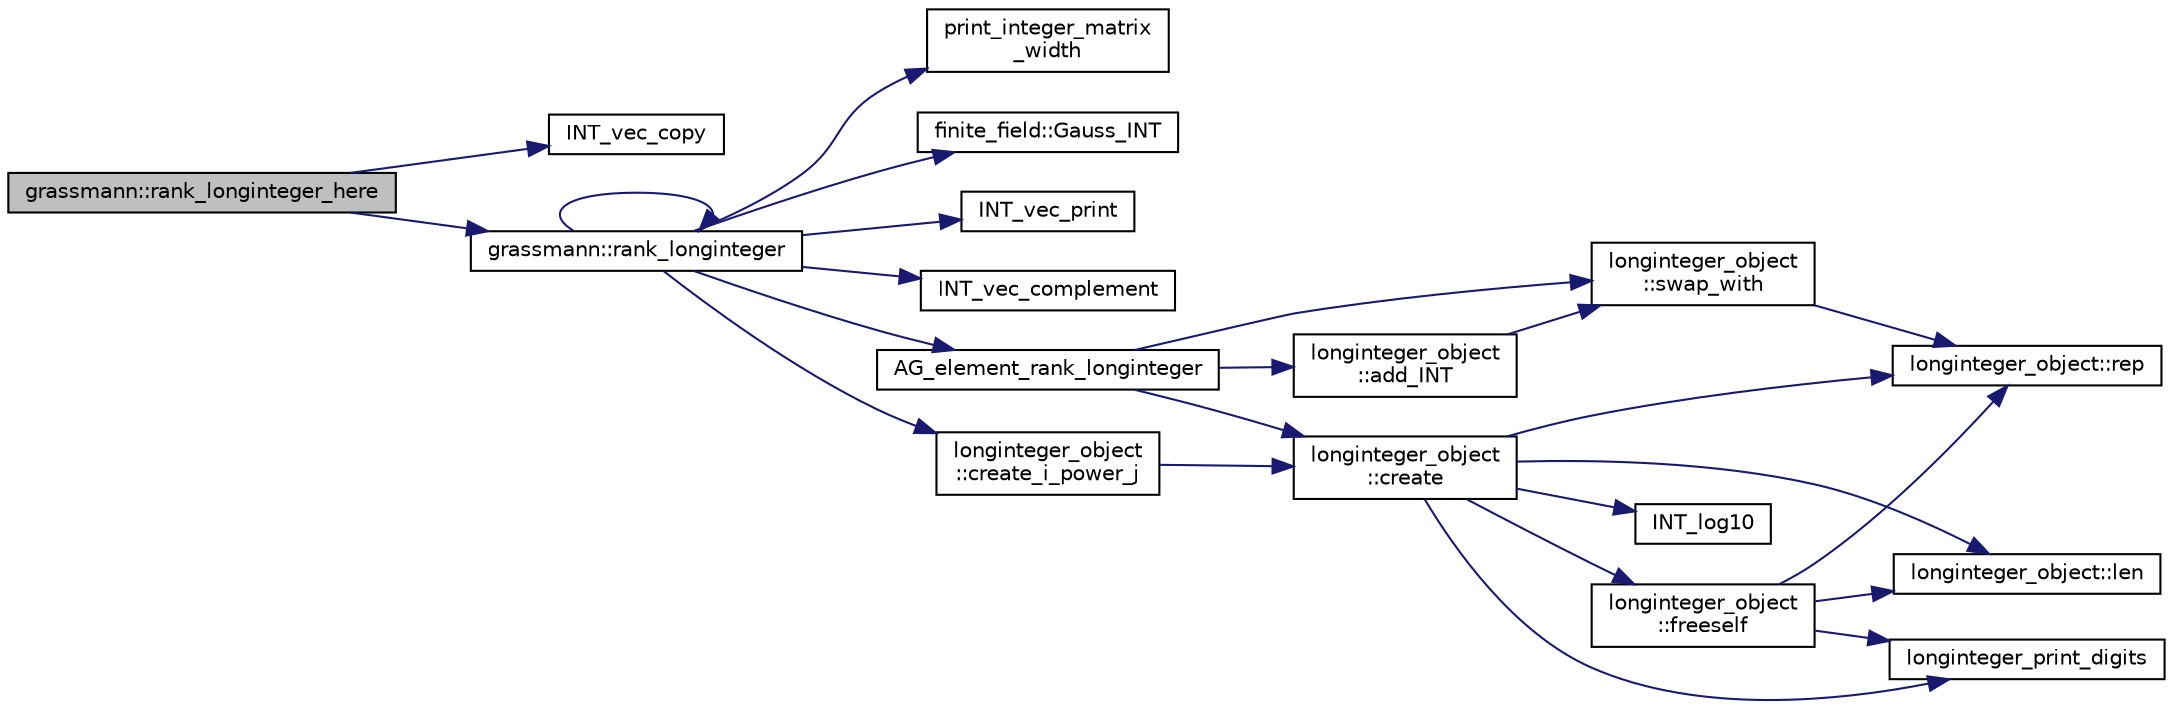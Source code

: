 digraph "grassmann::rank_longinteger_here"
{
  edge [fontname="Helvetica",fontsize="10",labelfontname="Helvetica",labelfontsize="10"];
  node [fontname="Helvetica",fontsize="10",shape=record];
  rankdir="LR";
  Node1339 [label="grassmann::rank_longinteger_here",height=0.2,width=0.4,color="black", fillcolor="grey75", style="filled", fontcolor="black"];
  Node1339 -> Node1340 [color="midnightblue",fontsize="10",style="solid",fontname="Helvetica"];
  Node1340 [label="INT_vec_copy",height=0.2,width=0.4,color="black", fillcolor="white", style="filled",URL="$df/dbf/sajeeb_8_c.html#ac2d875e27e009af6ec04d17254d11075"];
  Node1339 -> Node1341 [color="midnightblue",fontsize="10",style="solid",fontname="Helvetica"];
  Node1341 [label="grassmann::rank_longinteger",height=0.2,width=0.4,color="black", fillcolor="white", style="filled",URL="$df/d02/classgrassmann.html#a906995e619188ae6e2e4e97f1e878a08"];
  Node1341 -> Node1342 [color="midnightblue",fontsize="10",style="solid",fontname="Helvetica"];
  Node1342 [label="print_integer_matrix\l_width",height=0.2,width=0.4,color="black", fillcolor="white", style="filled",URL="$d5/db4/io__and__os_8h.html#aa78f3e73fc2179251bd15adbcc31573f"];
  Node1341 -> Node1343 [color="midnightblue",fontsize="10",style="solid",fontname="Helvetica"];
  Node1343 [label="finite_field::Gauss_INT",height=0.2,width=0.4,color="black", fillcolor="white", style="filled",URL="$df/d5a/classfinite__field.html#adb676d2e80341b53751326e3a58beb11"];
  Node1341 -> Node1344 [color="midnightblue",fontsize="10",style="solid",fontname="Helvetica"];
  Node1344 [label="INT_vec_print",height=0.2,width=0.4,color="black", fillcolor="white", style="filled",URL="$df/dbf/sajeeb_8_c.html#a79a5901af0b47dd0d694109543c027fe"];
  Node1341 -> Node1345 [color="midnightblue",fontsize="10",style="solid",fontname="Helvetica"];
  Node1345 [label="INT_vec_complement",height=0.2,width=0.4,color="black", fillcolor="white", style="filled",URL="$d5/db4/io__and__os_8h.html#a2a0a724647575fcd3090c763985eb81a"];
  Node1341 -> Node1346 [color="midnightblue",fontsize="10",style="solid",fontname="Helvetica"];
  Node1346 [label="longinteger_object\l::create_i_power_j",height=0.2,width=0.4,color="black", fillcolor="white", style="filled",URL="$dd/d7e/classlonginteger__object.html#abd7f646a9077ab9a8c2754c221ae8e2a"];
  Node1346 -> Node1347 [color="midnightblue",fontsize="10",style="solid",fontname="Helvetica"];
  Node1347 [label="longinteger_object\l::create",height=0.2,width=0.4,color="black", fillcolor="white", style="filled",URL="$dd/d7e/classlonginteger__object.html#a95d2eebc60849c3963a49298b1f498c2"];
  Node1347 -> Node1348 [color="midnightblue",fontsize="10",style="solid",fontname="Helvetica"];
  Node1348 [label="longinteger_object\l::freeself",height=0.2,width=0.4,color="black", fillcolor="white", style="filled",URL="$dd/d7e/classlonginteger__object.html#a06450f8c4795d81da6d680830ef958a1"];
  Node1348 -> Node1349 [color="midnightblue",fontsize="10",style="solid",fontname="Helvetica"];
  Node1349 [label="longinteger_print_digits",height=0.2,width=0.4,color="black", fillcolor="white", style="filled",URL="$de/dc5/algebra__and__number__theory_8h.html#ac2bac7b12f5b6440b8dad275cd7a157d"];
  Node1348 -> Node1350 [color="midnightblue",fontsize="10",style="solid",fontname="Helvetica"];
  Node1350 [label="longinteger_object::rep",height=0.2,width=0.4,color="black", fillcolor="white", style="filled",URL="$dd/d7e/classlonginteger__object.html#a3ecaf12738cc721d281c416503f241e2"];
  Node1348 -> Node1351 [color="midnightblue",fontsize="10",style="solid",fontname="Helvetica"];
  Node1351 [label="longinteger_object::len",height=0.2,width=0.4,color="black", fillcolor="white", style="filled",URL="$dd/d7e/classlonginteger__object.html#a0bfeae35be8a6fd44ed7f76413596ab1"];
  Node1347 -> Node1352 [color="midnightblue",fontsize="10",style="solid",fontname="Helvetica"];
  Node1352 [label="INT_log10",height=0.2,width=0.4,color="black", fillcolor="white", style="filled",URL="$de/dc5/algebra__and__number__theory_8h.html#a98bc0a6c562370a355165d2538dac250"];
  Node1347 -> Node1349 [color="midnightblue",fontsize="10",style="solid",fontname="Helvetica"];
  Node1347 -> Node1350 [color="midnightblue",fontsize="10",style="solid",fontname="Helvetica"];
  Node1347 -> Node1351 [color="midnightblue",fontsize="10",style="solid",fontname="Helvetica"];
  Node1341 -> Node1341 [color="midnightblue",fontsize="10",style="solid",fontname="Helvetica"];
  Node1341 -> Node1353 [color="midnightblue",fontsize="10",style="solid",fontname="Helvetica"];
  Node1353 [label="AG_element_rank_longinteger",height=0.2,width=0.4,color="black", fillcolor="white", style="filled",URL="$d4/d67/geometry_8h.html#ac13377076b1f78e7a883eade63d2d6f6"];
  Node1353 -> Node1347 [color="midnightblue",fontsize="10",style="solid",fontname="Helvetica"];
  Node1353 -> Node1354 [color="midnightblue",fontsize="10",style="solid",fontname="Helvetica"];
  Node1354 [label="longinteger_object\l::add_INT",height=0.2,width=0.4,color="black", fillcolor="white", style="filled",URL="$dd/d7e/classlonginteger__object.html#af059ef23395f9d8e43b5a33a0db2340f"];
  Node1354 -> Node1355 [color="midnightblue",fontsize="10",style="solid",fontname="Helvetica"];
  Node1355 [label="longinteger_object\l::swap_with",height=0.2,width=0.4,color="black", fillcolor="white", style="filled",URL="$dd/d7e/classlonginteger__object.html#ad5b3a13ab9dd9194219627600890aed5"];
  Node1355 -> Node1350 [color="midnightblue",fontsize="10",style="solid",fontname="Helvetica"];
  Node1353 -> Node1355 [color="midnightblue",fontsize="10",style="solid",fontname="Helvetica"];
}
